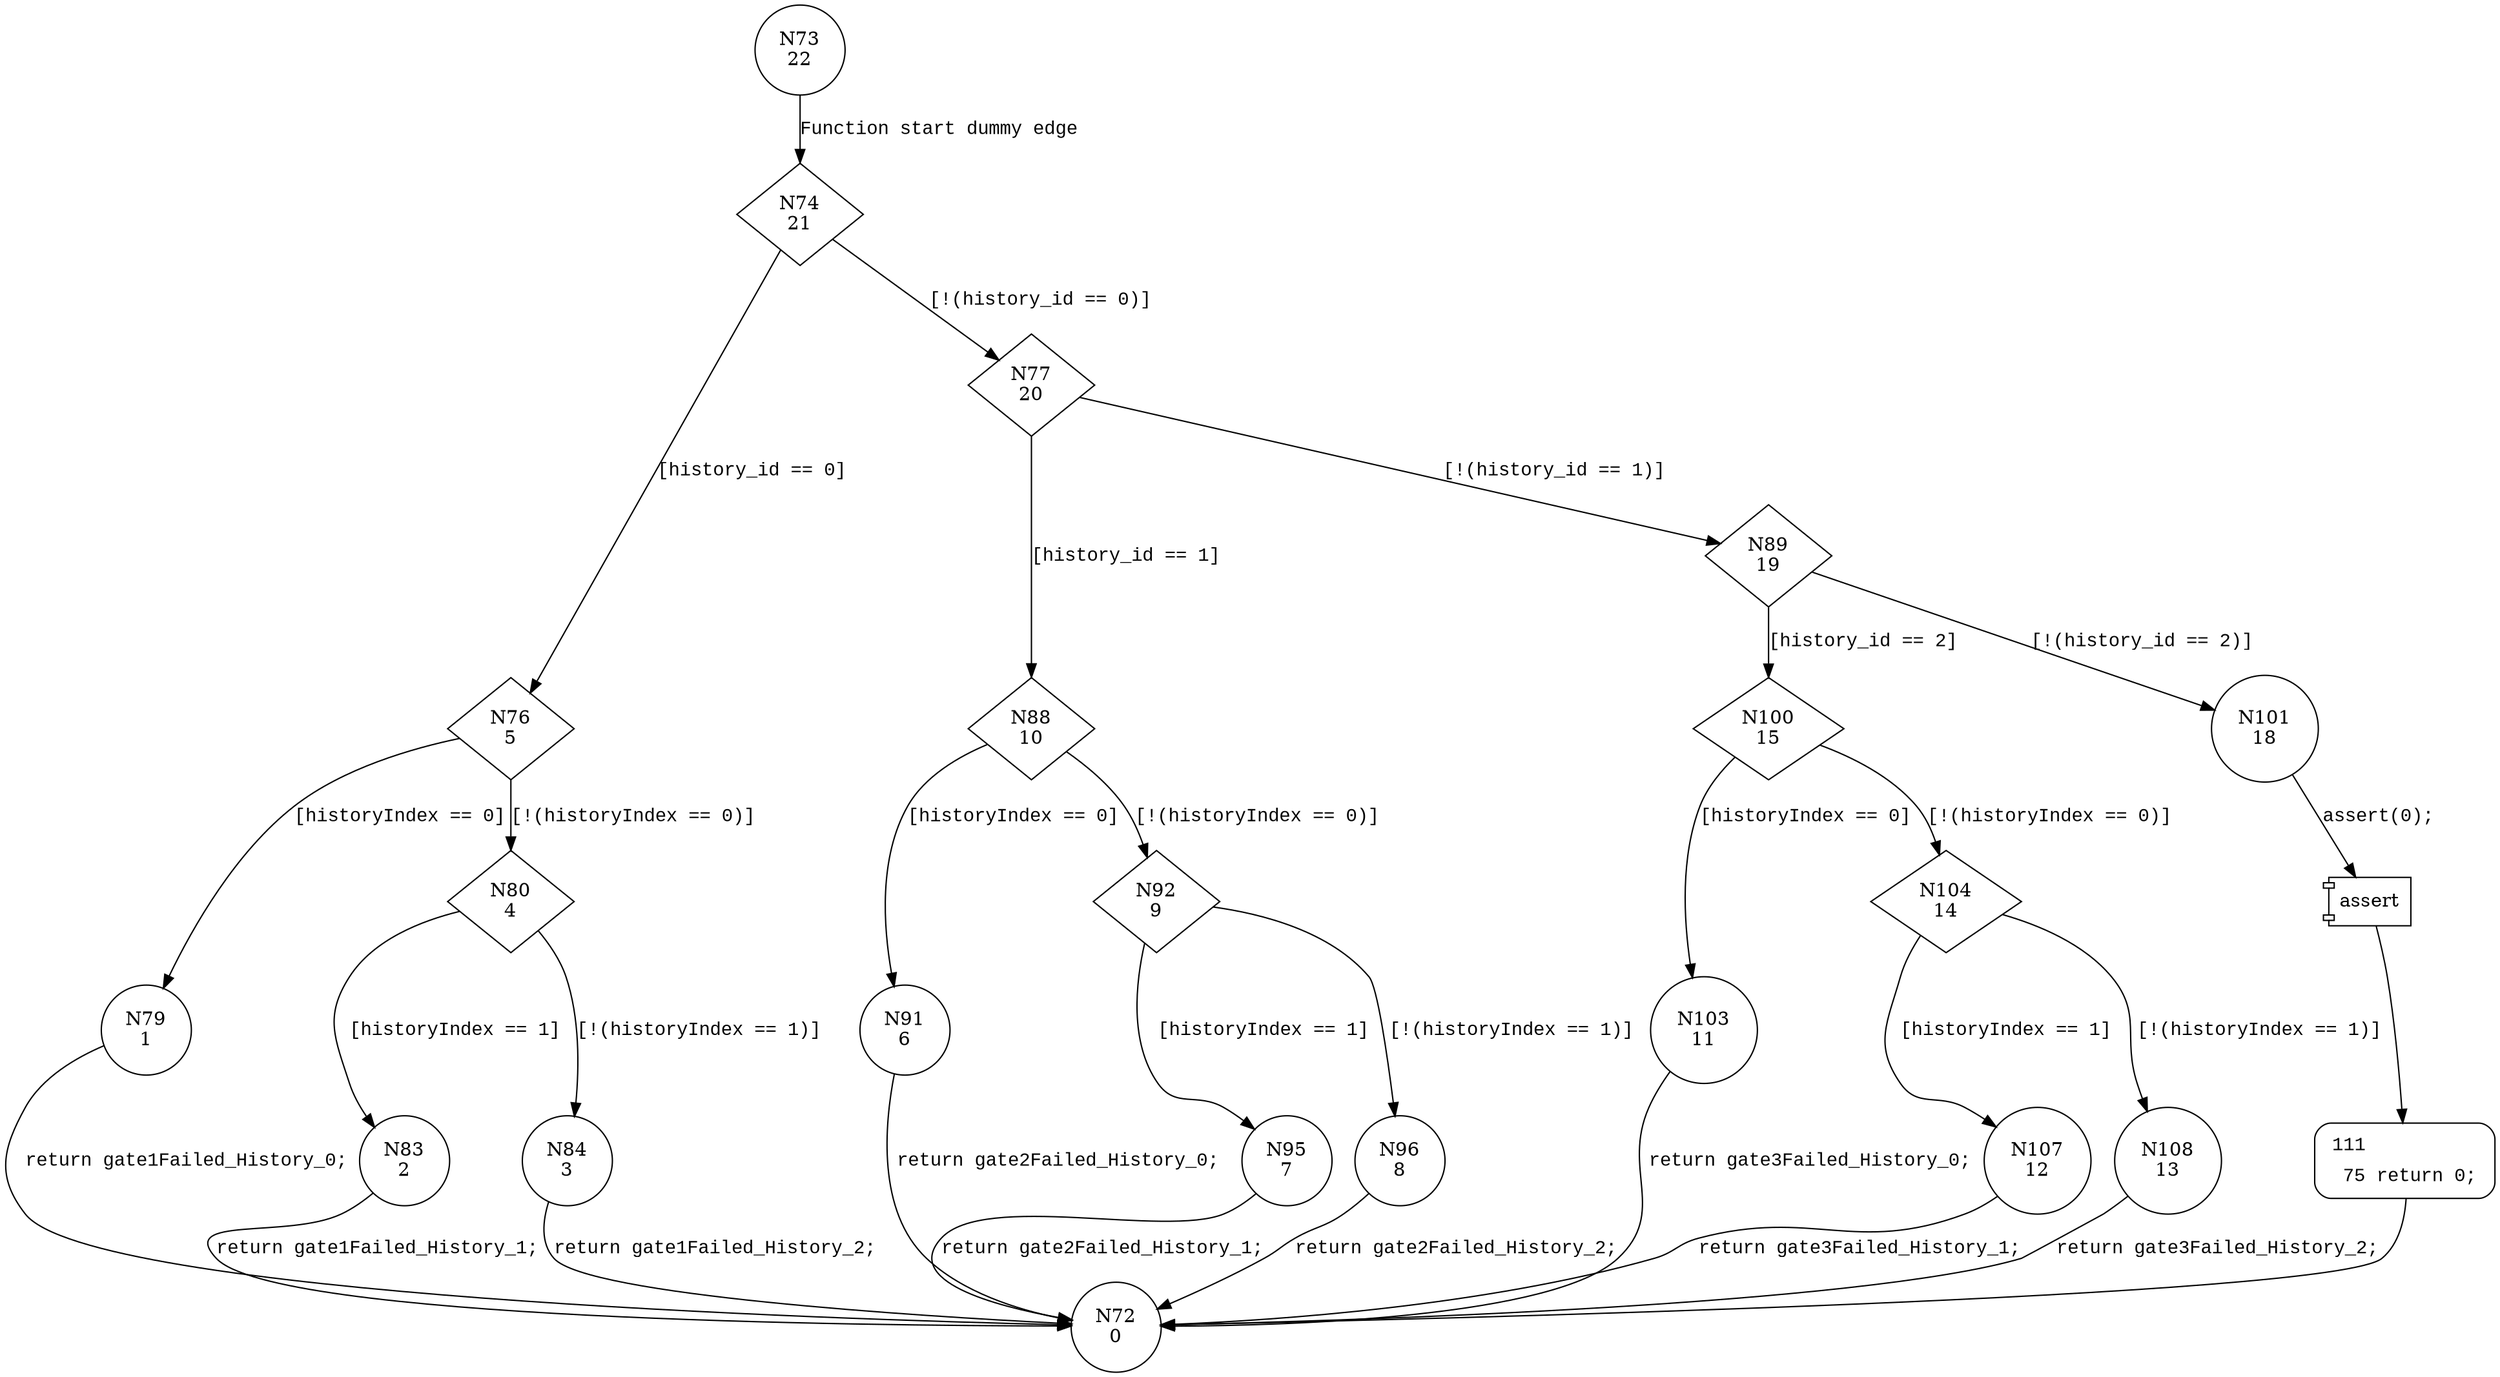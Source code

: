 digraph read_history_bool {
73 [shape="circle" label="N73\n22"]
74 [shape="diamond" label="N74\n21"]
76 [shape="diamond" label="N76\n5"]
77 [shape="diamond" label="N77\n20"]
88 [shape="diamond" label="N88\n10"]
89 [shape="diamond" label="N89\n19"]
100 [shape="diamond" label="N100\n15"]
101 [shape="circle" label="N101\n18"]
111 [shape="circle" label="N111\n17"]
103 [shape="circle" label="N103\n11"]
104 [shape="diamond" label="N104\n14"]
107 [shape="circle" label="N107\n12"]
108 [shape="circle" label="N108\n13"]
72 [shape="circle" label="N72\n0"]
91 [shape="circle" label="N91\n6"]
92 [shape="diamond" label="N92\n9"]
95 [shape="circle" label="N95\n7"]
96 [shape="circle" label="N96\n8"]
79 [shape="circle" label="N79\n1"]
80 [shape="diamond" label="N80\n4"]
83 [shape="circle" label="N83\n2"]
84 [shape="circle" label="N84\n3"]
111 [style="filled,bold" penwidth="1" fillcolor="white" fontname="Courier New" shape="Mrecord" label=<<table border="0" cellborder="0" cellpadding="3" bgcolor="white"><tr><td align="right">111</td><td align="left"></td></tr><tr><td align="right">75</td><td align="left">return 0;</td></tr></table>>]
111 -> 72[label=""]
73 -> 74 [label="Function start dummy edge" fontname="Courier New"]
74 -> 76 [label="[history_id == 0]" fontname="Courier New"]
74 -> 77 [label="[!(history_id == 0)]" fontname="Courier New"]
77 -> 88 [label="[history_id == 1]" fontname="Courier New"]
77 -> 89 [label="[!(history_id == 1)]" fontname="Courier New"]
89 -> 100 [label="[history_id == 2]" fontname="Courier New"]
89 -> 101 [label="[!(history_id == 2)]" fontname="Courier New"]
100008 [shape="component" label="assert"]
101 -> 100008 [label="assert(0);" fontname="Courier New"]
100008 -> 111 [label="" fontname="Courier New"]
100 -> 103 [label="[historyIndex == 0]" fontname="Courier New"]
100 -> 104 [label="[!(historyIndex == 0)]" fontname="Courier New"]
104 -> 107 [label="[historyIndex == 1]" fontname="Courier New"]
104 -> 108 [label="[!(historyIndex == 1)]" fontname="Courier New"]
107 -> 72 [label="return gate3Failed_History_1;" fontname="Courier New"]
88 -> 91 [label="[historyIndex == 0]" fontname="Courier New"]
88 -> 92 [label="[!(historyIndex == 0)]" fontname="Courier New"]
92 -> 95 [label="[historyIndex == 1]" fontname="Courier New"]
92 -> 96 [label="[!(historyIndex == 1)]" fontname="Courier New"]
95 -> 72 [label="return gate2Failed_History_1;" fontname="Courier New"]
76 -> 79 [label="[historyIndex == 0]" fontname="Courier New"]
76 -> 80 [label="[!(historyIndex == 0)]" fontname="Courier New"]
80 -> 83 [label="[historyIndex == 1]" fontname="Courier New"]
80 -> 84 [label="[!(historyIndex == 1)]" fontname="Courier New"]
83 -> 72 [label="return gate1Failed_History_1;" fontname="Courier New"]
108 -> 72 [label="return gate3Failed_History_2;" fontname="Courier New"]
103 -> 72 [label="return gate3Failed_History_0;" fontname="Courier New"]
96 -> 72 [label="return gate2Failed_History_2;" fontname="Courier New"]
91 -> 72 [label="return gate2Failed_History_0;" fontname="Courier New"]
84 -> 72 [label="return gate1Failed_History_2;" fontname="Courier New"]
79 -> 72 [label="return gate1Failed_History_0;" fontname="Courier New"]
}